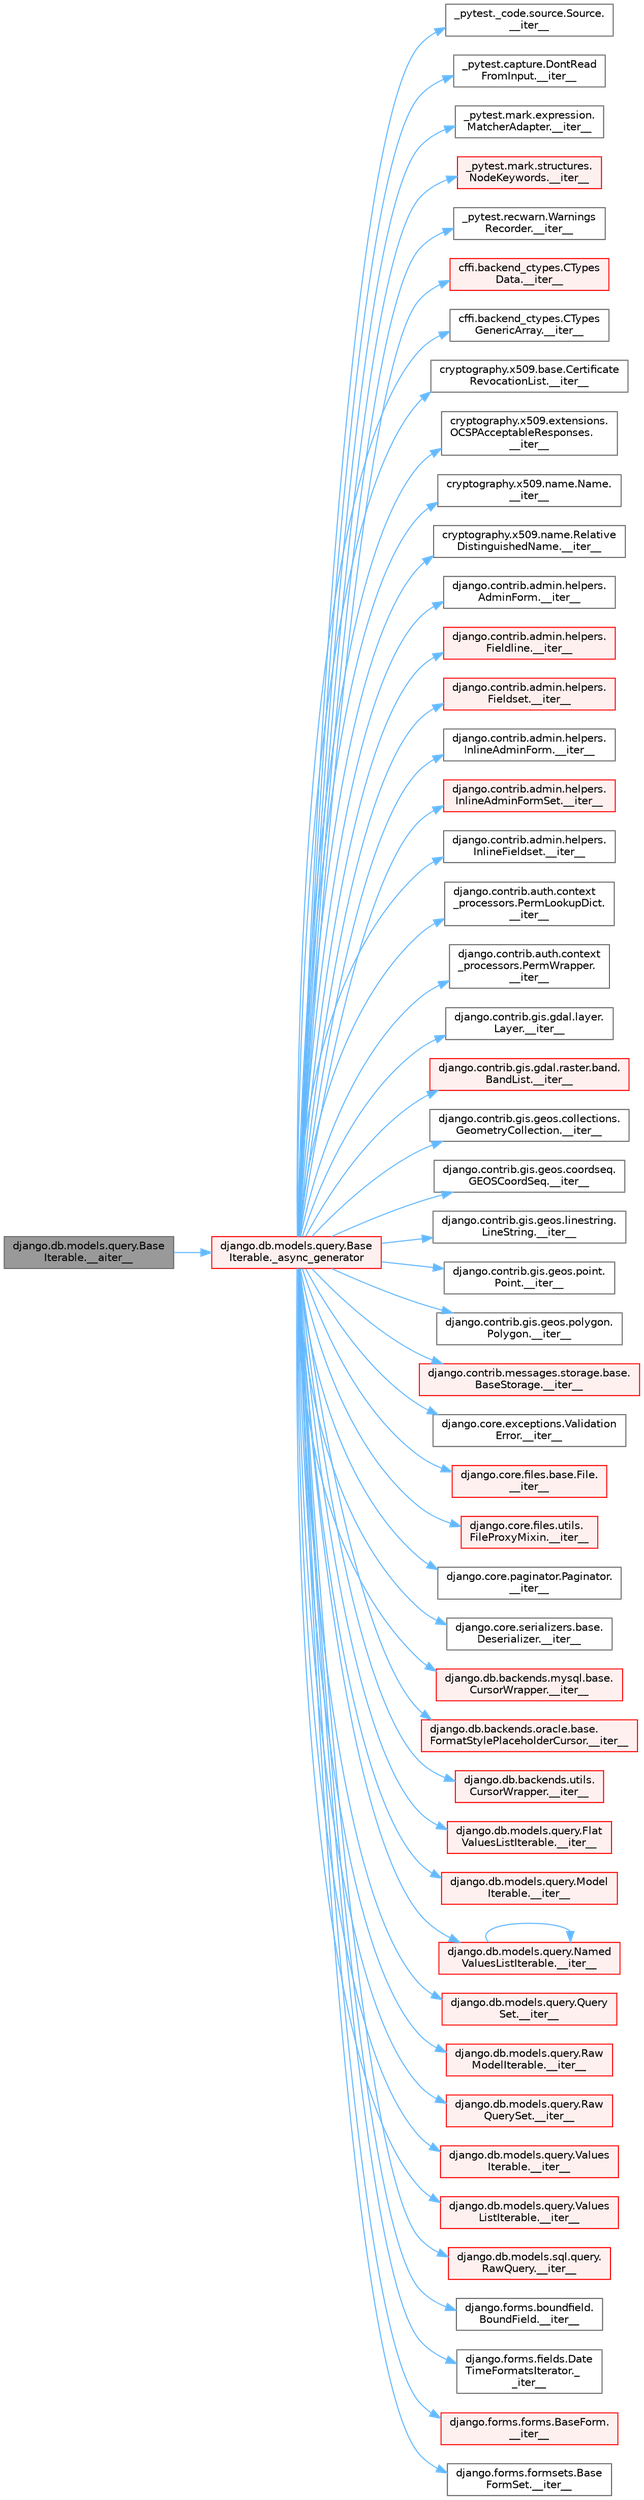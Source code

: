 digraph "django.db.models.query.BaseIterable.__aiter__"
{
 // LATEX_PDF_SIZE
  bgcolor="transparent";
  edge [fontname=Helvetica,fontsize=10,labelfontname=Helvetica,labelfontsize=10];
  node [fontname=Helvetica,fontsize=10,shape=box,height=0.2,width=0.4];
  rankdir="LR";
  Node1 [id="Node000001",label="django.db.models.query.Base\lIterable.__aiter__",height=0.2,width=0.4,color="gray40", fillcolor="grey60", style="filled", fontcolor="black",tooltip=" "];
  Node1 -> Node2 [id="edge1_Node000001_Node000002",color="steelblue1",style="solid",tooltip=" "];
  Node2 [id="Node000002",label="django.db.models.query.Base\lIterable._async_generator",height=0.2,width=0.4,color="red", fillcolor="#FFF0F0", style="filled",URL="$classdjango_1_1db_1_1models_1_1query_1_1_base_iterable.html#a3ecc2267976bc6628d1fe84d78355144",tooltip=" "];
  Node2 -> Node3 [id="edge2_Node000002_Node000003",color="steelblue1",style="solid",tooltip=" "];
  Node3 [id="Node000003",label="_pytest._code.source.Source.\l__iter__",height=0.2,width=0.4,color="grey40", fillcolor="white", style="filled",URL="$class__pytest_1_1__code_1_1source_1_1_source.html#a9b49e3a87930c56ca9486c530aa34e05",tooltip=" "];
  Node2 -> Node4 [id="edge3_Node000002_Node000004",color="steelblue1",style="solid",tooltip=" "];
  Node4 [id="Node000004",label="_pytest.capture.DontRead\lFromInput.__iter__",height=0.2,width=0.4,color="grey40", fillcolor="white", style="filled",URL="$class__pytest_1_1capture_1_1_dont_read_from_input.html#a4557c211d9628f201ad01acfe7304474",tooltip=" "];
  Node2 -> Node5 [id="edge4_Node000002_Node000005",color="steelblue1",style="solid",tooltip=" "];
  Node5 [id="Node000005",label="_pytest.mark.expression.\lMatcherAdapter.__iter__",height=0.2,width=0.4,color="grey40", fillcolor="white", style="filled",URL="$class__pytest_1_1mark_1_1expression_1_1_matcher_adapter.html#ae95e5af90389b7f53eb7d06bf764aa94",tooltip=" "];
  Node2 -> Node6 [id="edge5_Node000002_Node000006",color="steelblue1",style="solid",tooltip=" "];
  Node6 [id="Node000006",label="_pytest.mark.structures.\lNodeKeywords.__iter__",height=0.2,width=0.4,color="red", fillcolor="#FFF0F0", style="filled",URL="$class__pytest_1_1mark_1_1structures_1_1_node_keywords.html#a002936d689eddd025531deb794ef8743",tooltip=" "];
  Node2 -> Node11 [id="edge6_Node000002_Node000011",color="steelblue1",style="solid",tooltip=" "];
  Node11 [id="Node000011",label="_pytest.recwarn.Warnings\lRecorder.__iter__",height=0.2,width=0.4,color="grey40", fillcolor="white", style="filled",URL="$class__pytest_1_1recwarn_1_1_warnings_recorder.html#aac125fd7b5b2c3b998d29d2b746044c5",tooltip=" "];
  Node2 -> Node12 [id="edge7_Node000002_Node000012",color="steelblue1",style="solid",tooltip=" "];
  Node12 [id="Node000012",label="cffi.backend_ctypes.CTypes\lData.__iter__",height=0.2,width=0.4,color="red", fillcolor="#FFF0F0", style="filled",URL="$classcffi_1_1backend__ctypes_1_1_c_types_data.html#a4fa27eb69c9116d96dd2ebfcc292f77d",tooltip=" "];
  Node2 -> Node15 [id="edge8_Node000002_Node000015",color="steelblue1",style="solid",tooltip=" "];
  Node15 [id="Node000015",label="cffi.backend_ctypes.CTypes\lGenericArray.__iter__",height=0.2,width=0.4,color="grey40", fillcolor="white", style="filled",URL="$classcffi_1_1backend__ctypes_1_1_c_types_generic_array.html#adfcb49138422d61bc9c8b1a2d349dbe5",tooltip=" "];
  Node2 -> Node16 [id="edge9_Node000002_Node000016",color="steelblue1",style="solid",tooltip=" "];
  Node16 [id="Node000016",label="cryptography.x509.base.Certificate\lRevocationList.__iter__",height=0.2,width=0.4,color="grey40", fillcolor="white", style="filled",URL="$classcryptography_1_1x509_1_1base_1_1_certificate_revocation_list.html#a25f7f898e06df30f0a84bf1a66add3f7",tooltip=" "];
  Node2 -> Node17 [id="edge10_Node000002_Node000017",color="steelblue1",style="solid",tooltip=" "];
  Node17 [id="Node000017",label="cryptography.x509.extensions.\lOCSPAcceptableResponses.\l__iter__",height=0.2,width=0.4,color="grey40", fillcolor="white", style="filled",URL="$classcryptography_1_1x509_1_1extensions_1_1_o_c_s_p_acceptable_responses.html#a56d78622389537487de376b943b49d02",tooltip=" "];
  Node2 -> Node18 [id="edge11_Node000002_Node000018",color="steelblue1",style="solid",tooltip=" "];
  Node18 [id="Node000018",label="cryptography.x509.name.Name.\l__iter__",height=0.2,width=0.4,color="grey40", fillcolor="white", style="filled",URL="$classcryptography_1_1x509_1_1name_1_1_name.html#a4e7d5d8406b24d0f33b37ca670df5686",tooltip=" "];
  Node2 -> Node19 [id="edge12_Node000002_Node000019",color="steelblue1",style="solid",tooltip=" "];
  Node19 [id="Node000019",label="cryptography.x509.name.Relative\lDistinguishedName.__iter__",height=0.2,width=0.4,color="grey40", fillcolor="white", style="filled",URL="$classcryptography_1_1x509_1_1name_1_1_relative_distinguished_name.html#aea49e75f50c1f13c99546c6000681309",tooltip=" "];
  Node2 -> Node20 [id="edge13_Node000002_Node000020",color="steelblue1",style="solid",tooltip=" "];
  Node20 [id="Node000020",label="django.contrib.admin.helpers.\lAdminForm.__iter__",height=0.2,width=0.4,color="grey40", fillcolor="white", style="filled",URL="$classdjango_1_1contrib_1_1admin_1_1helpers_1_1_admin_form.html#ab6fd8790a9319258eb7b9f543f834e32",tooltip=" "];
  Node2 -> Node21 [id="edge14_Node000002_Node000021",color="steelblue1",style="solid",tooltip=" "];
  Node21 [id="Node000021",label="django.contrib.admin.helpers.\lFieldline.__iter__",height=0.2,width=0.4,color="red", fillcolor="#FFF0F0", style="filled",URL="$classdjango_1_1contrib_1_1admin_1_1helpers_1_1_fieldline.html#aa5b83ac2979da848a3a5263fb6ee7ffa",tooltip=" "];
  Node2 -> Node50 [id="edge15_Node000002_Node000050",color="steelblue1",style="solid",tooltip=" "];
  Node50 [id="Node000050",label="django.contrib.admin.helpers.\lFieldset.__iter__",height=0.2,width=0.4,color="red", fillcolor="#FFF0F0", style="filled",URL="$classdjango_1_1contrib_1_1admin_1_1helpers_1_1_fieldset.html#a103e536fa6514e6cbf4d362eaa76c8ac",tooltip=" "];
  Node2 -> Node51 [id="edge16_Node000002_Node000051",color="steelblue1",style="solid",tooltip=" "];
  Node51 [id="Node000051",label="django.contrib.admin.helpers.\lInlineAdminForm.__iter__",height=0.2,width=0.4,color="grey40", fillcolor="white", style="filled",URL="$classdjango_1_1contrib_1_1admin_1_1helpers_1_1_inline_admin_form.html#a08b7ba96300d48b7129de82a88a1f1bb",tooltip=" "];
  Node2 -> Node52 [id="edge17_Node000002_Node000052",color="steelblue1",style="solid",tooltip=" "];
  Node52 [id="Node000052",label="django.contrib.admin.helpers.\lInlineAdminFormSet.__iter__",height=0.2,width=0.4,color="red", fillcolor="#FFF0F0", style="filled",URL="$classdjango_1_1contrib_1_1admin_1_1helpers_1_1_inline_admin_form_set.html#abc6cf31afef620ac14e917ab345b31a2",tooltip=" "];
  Node2 -> Node55 [id="edge18_Node000002_Node000055",color="steelblue1",style="solid",tooltip=" "];
  Node55 [id="Node000055",label="django.contrib.admin.helpers.\lInlineFieldset.__iter__",height=0.2,width=0.4,color="grey40", fillcolor="white", style="filled",URL="$classdjango_1_1contrib_1_1admin_1_1helpers_1_1_inline_fieldset.html#ad9ccbac2fbd63dec5f54b4297d981dc0",tooltip=" "];
  Node2 -> Node56 [id="edge19_Node000002_Node000056",color="steelblue1",style="solid",tooltip=" "];
  Node56 [id="Node000056",label="django.contrib.auth.context\l_processors.PermLookupDict.\l__iter__",height=0.2,width=0.4,color="grey40", fillcolor="white", style="filled",URL="$classdjango_1_1contrib_1_1auth_1_1context__processors_1_1_perm_lookup_dict.html#abc71f804ae9e80fc085d05731dfe58f1",tooltip=" "];
  Node2 -> Node57 [id="edge20_Node000002_Node000057",color="steelblue1",style="solid",tooltip=" "];
  Node57 [id="Node000057",label="django.contrib.auth.context\l_processors.PermWrapper.\l__iter__",height=0.2,width=0.4,color="grey40", fillcolor="white", style="filled",URL="$classdjango_1_1contrib_1_1auth_1_1context__processors_1_1_perm_wrapper.html#ae2714c5642e406e92b6eb9c9648fa504",tooltip=" "];
  Node2 -> Node58 [id="edge21_Node000002_Node000058",color="steelblue1",style="solid",tooltip=" "];
  Node58 [id="Node000058",label="django.contrib.gis.gdal.layer.\lLayer.__iter__",height=0.2,width=0.4,color="grey40", fillcolor="white", style="filled",URL="$classdjango_1_1contrib_1_1gis_1_1gdal_1_1layer_1_1_layer.html#a4c224f3c3d0c39c2e4fe330d72e114b5",tooltip=" "];
  Node2 -> Node59 [id="edge22_Node000002_Node000059",color="steelblue1",style="solid",tooltip=" "];
  Node59 [id="Node000059",label="django.contrib.gis.gdal.raster.band.\lBandList.__iter__",height=0.2,width=0.4,color="red", fillcolor="#FFF0F0", style="filled",URL="$classdjango_1_1contrib_1_1gis_1_1gdal_1_1raster_1_1band_1_1_band_list.html#ab9adb21f52d65e54a0c9f5cb96b7ef93",tooltip=" "];
  Node2 -> Node74 [id="edge23_Node000002_Node000074",color="steelblue1",style="solid",tooltip=" "];
  Node74 [id="Node000074",label="django.contrib.gis.geos.collections.\lGeometryCollection.__iter__",height=0.2,width=0.4,color="grey40", fillcolor="white", style="filled",URL="$classdjango_1_1contrib_1_1gis_1_1geos_1_1collections_1_1_geometry_collection.html#ae372625eafa66dd0063bbdf1805ed63e",tooltip=" "];
  Node2 -> Node75 [id="edge24_Node000002_Node000075",color="steelblue1",style="solid",tooltip=" "];
  Node75 [id="Node000075",label="django.contrib.gis.geos.coordseq.\lGEOSCoordSeq.__iter__",height=0.2,width=0.4,color="grey40", fillcolor="white", style="filled",URL="$classdjango_1_1contrib_1_1gis_1_1geos_1_1coordseq_1_1_g_e_o_s_coord_seq.html#aa61bec8c34a51b19498ea8023a885d11",tooltip=" "];
  Node2 -> Node76 [id="edge25_Node000002_Node000076",color="steelblue1",style="solid",tooltip=" "];
  Node76 [id="Node000076",label="django.contrib.gis.geos.linestring.\lLineString.__iter__",height=0.2,width=0.4,color="grey40", fillcolor="white", style="filled",URL="$classdjango_1_1contrib_1_1gis_1_1geos_1_1linestring_1_1_line_string.html#a0c68fd5af677ddfcb67cee1183a89357",tooltip=" "];
  Node2 -> Node77 [id="edge26_Node000002_Node000077",color="steelblue1",style="solid",tooltip=" "];
  Node77 [id="Node000077",label="django.contrib.gis.geos.point.\lPoint.__iter__",height=0.2,width=0.4,color="grey40", fillcolor="white", style="filled",URL="$classdjango_1_1contrib_1_1gis_1_1geos_1_1point_1_1_point.html#ae0b78c5b67f57454109a4ff7dea8e4e0",tooltip=" "];
  Node2 -> Node78 [id="edge27_Node000002_Node000078",color="steelblue1",style="solid",tooltip=" "];
  Node78 [id="Node000078",label="django.contrib.gis.geos.polygon.\lPolygon.__iter__",height=0.2,width=0.4,color="grey40", fillcolor="white", style="filled",URL="$classdjango_1_1contrib_1_1gis_1_1geos_1_1polygon_1_1_polygon.html#a46269133c49c161dd11f176acaa6ef13",tooltip=" "];
  Node2 -> Node79 [id="edge28_Node000002_Node000079",color="steelblue1",style="solid",tooltip=" "];
  Node79 [id="Node000079",label="django.contrib.messages.storage.base.\lBaseStorage.__iter__",height=0.2,width=0.4,color="red", fillcolor="#FFF0F0", style="filled",URL="$classdjango_1_1contrib_1_1messages_1_1storage_1_1base_1_1_base_storage.html#a89c594a6d79beed25f3396208bd84400",tooltip=" "];
  Node2 -> Node4558 [id="edge29_Node000002_Node004558",color="steelblue1",style="solid",tooltip=" "];
  Node4558 [id="Node004558",label="django.core.exceptions.Validation\lError.__iter__",height=0.2,width=0.4,color="grey40", fillcolor="white", style="filled",URL="$classdjango_1_1core_1_1exceptions_1_1_validation_error.html#acf33bbef9ecdf2c36fd9255464522234",tooltip=" "];
  Node2 -> Node4559 [id="edge30_Node000002_Node004559",color="steelblue1",style="solid",tooltip=" "];
  Node4559 [id="Node004559",label="django.core.files.base.File.\l__iter__",height=0.2,width=0.4,color="red", fillcolor="#FFF0F0", style="filled",URL="$classdjango_1_1core_1_1files_1_1base_1_1_file.html#a94e9f6e2b4daf2db37d08c11ec8a4a7e",tooltip=" "];
  Node2 -> Node4565 [id="edge31_Node000002_Node004565",color="steelblue1",style="solid",tooltip=" "];
  Node4565 [id="Node004565",label="django.core.files.utils.\lFileProxyMixin.__iter__",height=0.2,width=0.4,color="red", fillcolor="#FFF0F0", style="filled",URL="$classdjango_1_1core_1_1files_1_1utils_1_1_file_proxy_mixin.html#ae16218e437b4bb6255492e6f594b880f",tooltip=" "];
  Node2 -> Node4566 [id="edge32_Node000002_Node004566",color="steelblue1",style="solid",tooltip=" "];
  Node4566 [id="Node004566",label="django.core.paginator.Paginator.\l__iter__",height=0.2,width=0.4,color="grey40", fillcolor="white", style="filled",URL="$classdjango_1_1core_1_1paginator_1_1_paginator.html#a0918bcc20d732d3ab5c1c9030549bf83",tooltip=" "];
  Node2 -> Node4567 [id="edge33_Node000002_Node004567",color="steelblue1",style="solid",tooltip=" "];
  Node4567 [id="Node004567",label="django.core.serializers.base.\lDeserializer.__iter__",height=0.2,width=0.4,color="grey40", fillcolor="white", style="filled",URL="$classdjango_1_1core_1_1serializers_1_1base_1_1_deserializer.html#adc9bc10bc33233b3d591296d161965e0",tooltip=" "];
  Node2 -> Node4568 [id="edge34_Node000002_Node004568",color="steelblue1",style="solid",tooltip=" "];
  Node4568 [id="Node004568",label="django.db.backends.mysql.base.\lCursorWrapper.__iter__",height=0.2,width=0.4,color="red", fillcolor="#FFF0F0", style="filled",URL="$classdjango_1_1db_1_1backends_1_1mysql_1_1base_1_1_cursor_wrapper.html#a96860984e3e955165a7742343527ec31",tooltip=" "];
  Node2 -> Node4569 [id="edge35_Node000002_Node004569",color="steelblue1",style="solid",tooltip=" "];
  Node4569 [id="Node004569",label="django.db.backends.oracle.base.\lFormatStylePlaceholderCursor.__iter__",height=0.2,width=0.4,color="red", fillcolor="#FFF0F0", style="filled",URL="$classdjango_1_1db_1_1backends_1_1oracle_1_1base_1_1_format_style_placeholder_cursor.html#adad663a77ab1f36c0904a50f6f924b8c",tooltip=" "];
  Node2 -> Node4570 [id="edge36_Node000002_Node004570",color="steelblue1",style="solid",tooltip=" "];
  Node4570 [id="Node004570",label="django.db.backends.utils.\lCursorWrapper.__iter__",height=0.2,width=0.4,color="red", fillcolor="#FFF0F0", style="filled",URL="$classdjango_1_1db_1_1backends_1_1utils_1_1_cursor_wrapper.html#ae9eba89bec4f98ba29cf92670ef4bd59",tooltip=" "];
  Node2 -> Node4571 [id="edge37_Node000002_Node004571",color="steelblue1",style="solid",tooltip=" "];
  Node4571 [id="Node004571",label="django.db.models.query.Flat\lValuesListIterable.__iter__",height=0.2,width=0.4,color="red", fillcolor="#FFF0F0", style="filled",URL="$classdjango_1_1db_1_1models_1_1query_1_1_flat_values_list_iterable.html#a87fd692b1540fbb379e845620cdef6ac",tooltip=" "];
  Node2 -> Node4572 [id="edge38_Node000002_Node004572",color="steelblue1",style="solid",tooltip=" "];
  Node4572 [id="Node004572",label="django.db.models.query.Model\lIterable.__iter__",height=0.2,width=0.4,color="red", fillcolor="#FFF0F0", style="filled",URL="$classdjango_1_1db_1_1models_1_1query_1_1_model_iterable.html#a3e519cd64d8ae8862e13a7992560c783",tooltip=" "];
  Node2 -> Node4574 [id="edge39_Node000002_Node004574",color="steelblue1",style="solid",tooltip=" "];
  Node4574 [id="Node004574",label="django.db.models.query.Named\lValuesListIterable.__iter__",height=0.2,width=0.4,color="red", fillcolor="#FFF0F0", style="filled",URL="$classdjango_1_1db_1_1models_1_1query_1_1_named_values_list_iterable.html#a7af16c14b0718898c7956bbfe7451ede",tooltip=" "];
  Node4574 -> Node4574 [id="edge40_Node004574_Node004574",color="steelblue1",style="solid",tooltip=" "];
  Node2 -> Node4575 [id="edge41_Node000002_Node004575",color="steelblue1",style="solid",tooltip=" "];
  Node4575 [id="Node004575",label="django.db.models.query.Query\lSet.__iter__",height=0.2,width=0.4,color="red", fillcolor="#FFF0F0", style="filled",URL="$classdjango_1_1db_1_1models_1_1query_1_1_query_set.html#a03c325a790d6b43c0dc566e5b2885530",tooltip=" "];
  Node2 -> Node4609 [id="edge42_Node000002_Node004609",color="steelblue1",style="solid",tooltip=" "];
  Node4609 [id="Node004609",label="django.db.models.query.Raw\lModelIterable.__iter__",height=0.2,width=0.4,color="red", fillcolor="#FFF0F0", style="filled",URL="$classdjango_1_1db_1_1models_1_1query_1_1_raw_model_iterable.html#a0c6683d1412ecbab61aa6868046a482a",tooltip=" "];
  Node2 -> Node4610 [id="edge43_Node000002_Node004610",color="steelblue1",style="solid",tooltip=" "];
  Node4610 [id="Node004610",label="django.db.models.query.Raw\lQuerySet.__iter__",height=0.2,width=0.4,color="red", fillcolor="#FFF0F0", style="filled",URL="$classdjango_1_1db_1_1models_1_1query_1_1_raw_query_set.html#a26b8e4ab96a5c335ebb0c9752d513e40",tooltip=" "];
  Node2 -> Node4611 [id="edge44_Node000002_Node004611",color="steelblue1",style="solid",tooltip=" "];
  Node4611 [id="Node004611",label="django.db.models.query.Values\lIterable.__iter__",height=0.2,width=0.4,color="red", fillcolor="#FFF0F0", style="filled",URL="$classdjango_1_1db_1_1models_1_1query_1_1_values_iterable.html#aa50c2f3e0a4b3a8790d454ea0eb84f74",tooltip=" "];
  Node2 -> Node4612 [id="edge45_Node000002_Node004612",color="steelblue1",style="solid",tooltip=" "];
  Node4612 [id="Node004612",label="django.db.models.query.Values\lListIterable.__iter__",height=0.2,width=0.4,color="red", fillcolor="#FFF0F0", style="filled",URL="$classdjango_1_1db_1_1models_1_1query_1_1_values_list_iterable.html#a8daec83d786b821e4ad1aa8ea7966136",tooltip=" "];
  Node2 -> Node4613 [id="edge46_Node000002_Node004613",color="steelblue1",style="solid",tooltip=" "];
  Node4613 [id="Node004613",label="django.db.models.sql.query.\lRawQuery.__iter__",height=0.2,width=0.4,color="red", fillcolor="#FFF0F0", style="filled",URL="$classdjango_1_1db_1_1models_1_1sql_1_1query_1_1_raw_query.html#a462cd26f19cff8bad6e425d53bf55115",tooltip=" "];
  Node2 -> Node4616 [id="edge47_Node000002_Node004616",color="steelblue1",style="solid",tooltip=" "];
  Node4616 [id="Node004616",label="django.forms.boundfield.\lBoundField.__iter__",height=0.2,width=0.4,color="grey40", fillcolor="white", style="filled",URL="$classdjango_1_1forms_1_1boundfield_1_1_bound_field.html#a3623e1378a48fc215248d14cc688c189",tooltip=" "];
  Node2 -> Node4617 [id="edge48_Node000002_Node004617",color="steelblue1",style="solid",tooltip=" "];
  Node4617 [id="Node004617",label="django.forms.fields.Date\lTimeFormatsIterator._\l_iter__",height=0.2,width=0.4,color="grey40", fillcolor="white", style="filled",URL="$classdjango_1_1forms_1_1fields_1_1_date_time_formats_iterator.html#aba92eae7264c1cc7384e69c8ea7fea26",tooltip=" "];
  Node2 -> Node4618 [id="edge49_Node000002_Node004618",color="steelblue1",style="solid",tooltip=" "];
  Node4618 [id="Node004618",label="django.forms.forms.BaseForm.\l__iter__",height=0.2,width=0.4,color="red", fillcolor="#FFF0F0", style="filled",URL="$classdjango_1_1forms_1_1forms_1_1_base_form.html#a81c2551012184641d2f91a476c825967",tooltip=" "];
  Node2 -> Node4619 [id="edge50_Node000002_Node004619",color="steelblue1",style="solid",tooltip=" "];
  Node4619 [id="Node004619",label="django.forms.formsets.Base\lFormSet.__iter__",height=0.2,width=0.4,color="grey40", fillcolor="white", style="filled",URL="$classdjango_1_1forms_1_1formsets_1_1_base_form_set.html#aad289a4376823446d243bf49f6886c85",tooltip=" "];
}

